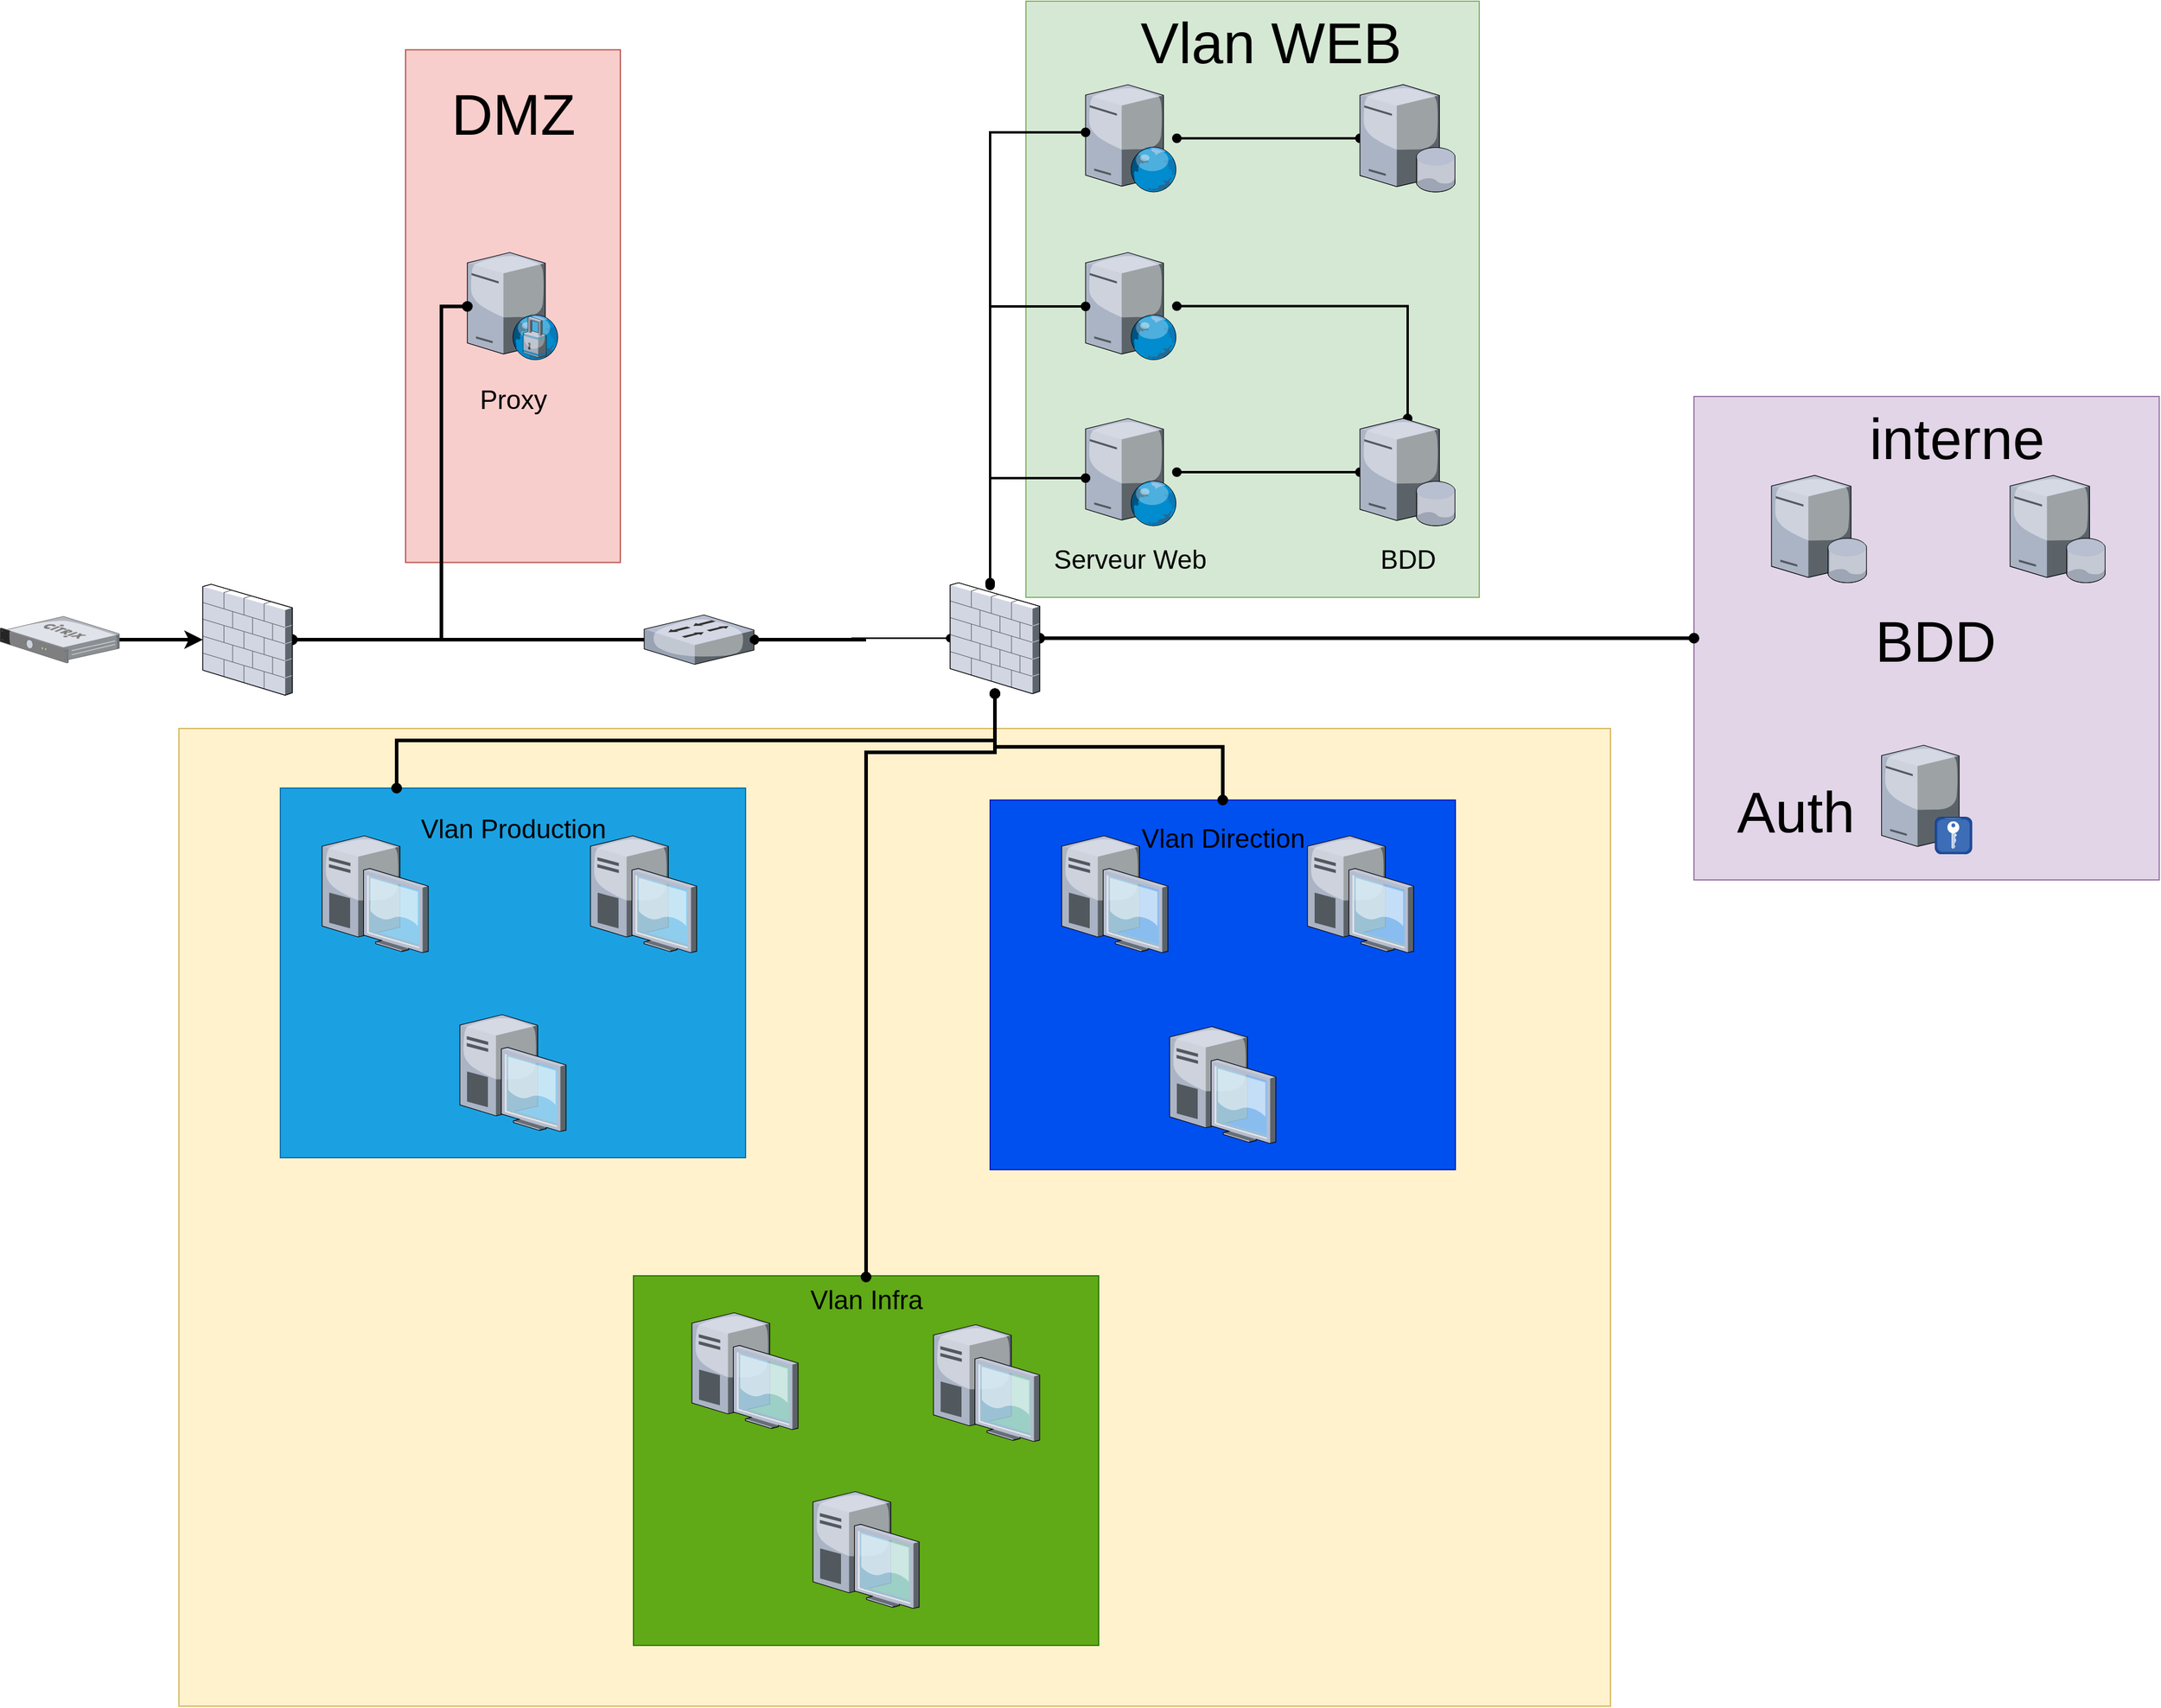 <mxfile version="27.1.4">
  <diagram name="Page-1" id="e3a06f82-3646-2815-327d-82caf3d4e204">
    <mxGraphModel dx="2246" dy="1246" grid="1" gridSize="10" guides="1" tooltips="1" connect="1" arrows="1" fold="1" page="1" pageScale="1.5" pageWidth="1169" pageHeight="826" background="none" math="0" shadow="0">
      <root>
        <mxCell id="0" style=";html=1;" />
        <mxCell id="1" style=";html=1;" parent="0" />
        <mxCell id="G7mKwoqyibiptU6a-YLv-54" value="" style="rounded=0;whiteSpace=wrap;html=1;fillColor=#fff2cc;strokeColor=#d6b656;" vertex="1" parent="1">
          <mxGeometry x="280" y="780" width="1200" height="820" as="geometry" />
        </mxCell>
        <mxCell id="G7mKwoqyibiptU6a-YLv-22" value="" style="rounded=0;whiteSpace=wrap;html=1;fillColor=#d5e8d4;strokeColor=#82b366;" vertex="1" parent="1">
          <mxGeometry x="990" y="170" width="380" height="500" as="geometry" />
        </mxCell>
        <mxCell id="G7mKwoqyibiptU6a-YLv-2" value="" style="rounded=0;whiteSpace=wrap;html=1;fillColor=#f8cecc;strokeColor=#b85450;" vertex="1" parent="1">
          <mxGeometry x="470" y="210.75" width="180" height="430" as="geometry" />
        </mxCell>
        <mxCell id="G7mKwoqyibiptU6a-YLv-3" value="DMZ" style="text;html=1;align=center;verticalAlign=middle;resizable=0;points=[];autosize=1;strokeColor=none;fillColor=none;fontSize=48;" vertex="1" parent="1">
          <mxGeometry x="495" y="230" width="130" height="70" as="geometry" />
        </mxCell>
        <mxCell id="G7mKwoqyibiptU6a-YLv-5" value="" style="verticalLabelPosition=bottom;sketch=0;aspect=fixed;html=1;verticalAlign=top;strokeColor=none;align=center;outlineConnect=0;shape=mxgraph.citrix.proxy_server;" vertex="1" parent="1">
          <mxGeometry x="521.75" y="380.75" width="76.5" height="90" as="geometry" />
        </mxCell>
        <mxCell id="G7mKwoqyibiptU6a-YLv-19" style="edgeStyle=orthogonalEdgeStyle;rounded=0;orthogonalLoop=1;jettySize=auto;html=1;strokeWidth=2;startArrow=oval;startFill=1;endArrow=oval;endFill=1;" edge="1" parent="1" source="G7mKwoqyibiptU6a-YLv-6" target="G7mKwoqyibiptU6a-YLv-10">
          <mxGeometry relative="1" as="geometry" />
        </mxCell>
        <mxCell id="G7mKwoqyibiptU6a-YLv-6" value="" style="verticalLabelPosition=bottom;sketch=0;aspect=fixed;html=1;verticalAlign=top;strokeColor=none;align=center;outlineConnect=0;shape=mxgraph.citrix.web_server;" vertex="1" parent="1">
          <mxGeometry x="1040" y="240" width="76.5" height="90" as="geometry" />
        </mxCell>
        <mxCell id="G7mKwoqyibiptU6a-YLv-20" style="edgeStyle=orthogonalEdgeStyle;rounded=0;orthogonalLoop=1;jettySize=auto;html=1;strokeWidth=2;startArrow=oval;startFill=1;endArrow=oval;endFill=1;" edge="1" parent="1" source="G7mKwoqyibiptU6a-YLv-7" target="G7mKwoqyibiptU6a-YLv-12">
          <mxGeometry relative="1" as="geometry" />
        </mxCell>
        <mxCell id="G7mKwoqyibiptU6a-YLv-7" value="" style="verticalLabelPosition=bottom;sketch=0;aspect=fixed;html=1;verticalAlign=top;strokeColor=none;align=center;outlineConnect=0;shape=mxgraph.citrix.web_server;" vertex="1" parent="1">
          <mxGeometry x="1040" y="380.75" width="76.5" height="90" as="geometry" />
        </mxCell>
        <mxCell id="G7mKwoqyibiptU6a-YLv-21" style="edgeStyle=orthogonalEdgeStyle;rounded=0;orthogonalLoop=1;jettySize=auto;html=1;strokeWidth=2;startArrow=oval;startFill=1;endArrow=oval;endFill=1;" edge="1" parent="1" source="G7mKwoqyibiptU6a-YLv-8" target="G7mKwoqyibiptU6a-YLv-12">
          <mxGeometry relative="1" as="geometry" />
        </mxCell>
        <mxCell id="G7mKwoqyibiptU6a-YLv-8" value="" style="verticalLabelPosition=bottom;sketch=0;aspect=fixed;html=1;verticalAlign=top;strokeColor=none;align=center;outlineConnect=0;shape=mxgraph.citrix.web_server;" vertex="1" parent="1">
          <mxGeometry x="1040" y="520" width="76.5" height="90" as="geometry" />
        </mxCell>
        <mxCell id="G7mKwoqyibiptU6a-YLv-16" style="edgeStyle=orthogonalEdgeStyle;rounded=0;orthogonalLoop=1;jettySize=auto;html=1;strokeWidth=2;startArrow=oval;startFill=1;endArrow=oval;endFill=1;" edge="1" parent="1" source="G7mKwoqyibiptU6a-YLv-69" target="G7mKwoqyibiptU6a-YLv-7">
          <mxGeometry relative="1" as="geometry">
            <mxPoint x="902" y="425.762" as="sourcePoint" />
            <Array as="points">
              <mxPoint x="960" y="426" />
            </Array>
          </mxGeometry>
        </mxCell>
        <mxCell id="G7mKwoqyibiptU6a-YLv-17" style="edgeStyle=orthogonalEdgeStyle;rounded=0;orthogonalLoop=1;jettySize=auto;html=1;strokeWidth=2;startArrow=oval;startFill=1;endArrow=oval;endFill=1;" edge="1" parent="1" source="G7mKwoqyibiptU6a-YLv-69" target="G7mKwoqyibiptU6a-YLv-6">
          <mxGeometry relative="1" as="geometry">
            <mxPoint x="856.048" y="405" as="sourcePoint" />
            <Array as="points">
              <mxPoint x="960" y="280" />
            </Array>
          </mxGeometry>
        </mxCell>
        <mxCell id="G7mKwoqyibiptU6a-YLv-18" style="edgeStyle=orthogonalEdgeStyle;rounded=0;orthogonalLoop=1;jettySize=auto;html=1;strokeWidth=2;startArrow=oval;startFill=1;endArrow=oval;endFill=1;" edge="1" parent="1" target="G7mKwoqyibiptU6a-YLv-8">
          <mxGeometry relative="1" as="geometry">
            <mxPoint x="960" y="660" as="sourcePoint" />
            <Array as="points">
              <mxPoint x="960" y="570" />
            </Array>
          </mxGeometry>
        </mxCell>
        <mxCell id="G7mKwoqyibiptU6a-YLv-10" value="" style="verticalLabelPosition=bottom;sketch=0;aspect=fixed;html=1;verticalAlign=top;strokeColor=none;align=center;outlineConnect=0;shape=mxgraph.citrix.database_server;" vertex="1" parent="1">
          <mxGeometry x="1270" y="240" width="80" height="90" as="geometry" />
        </mxCell>
        <mxCell id="G7mKwoqyibiptU6a-YLv-12" value="" style="verticalLabelPosition=bottom;sketch=0;aspect=fixed;html=1;verticalAlign=top;strokeColor=none;align=center;outlineConnect=0;shape=mxgraph.citrix.database_server;" vertex="1" parent="1">
          <mxGeometry x="1270" y="520" width="80" height="90" as="geometry" />
        </mxCell>
        <mxCell id="G7mKwoqyibiptU6a-YLv-23" value="Vlan WEB" style="text;html=1;align=center;verticalAlign=middle;resizable=0;points=[];autosize=1;strokeColor=none;fillColor=none;fontSize=48;" vertex="1" parent="1">
          <mxGeometry x="1075" y="170" width="240" height="70" as="geometry" />
        </mxCell>
        <mxCell id="G7mKwoqyibiptU6a-YLv-24" value="Proxy" style="text;html=1;align=center;verticalAlign=middle;resizable=0;points=[];autosize=1;strokeColor=none;fillColor=none;fontSize=22;" vertex="1" parent="1">
          <mxGeometry x="520" y="485" width="80" height="40" as="geometry" />
        </mxCell>
        <mxCell id="G7mKwoqyibiptU6a-YLv-25" value="BDD" style="text;html=1;align=center;verticalAlign=middle;resizable=0;points=[];autosize=1;strokeColor=none;fillColor=none;fontSize=22;" vertex="1" parent="1">
          <mxGeometry x="1275" y="619" width="70" height="40" as="geometry" />
        </mxCell>
        <mxCell id="G7mKwoqyibiptU6a-YLv-26" value="Serveur Web" style="text;html=1;align=center;verticalAlign=middle;resizable=0;points=[];autosize=1;strokeColor=none;fillColor=none;fontSize=22;" vertex="1" parent="1">
          <mxGeometry x="1001.5" y="619" width="150" height="40" as="geometry" />
        </mxCell>
        <mxCell id="G7mKwoqyibiptU6a-YLv-28" style="edgeStyle=orthogonalEdgeStyle;rounded=0;orthogonalLoop=1;jettySize=auto;html=1;startArrow=oval;startFill=1;endArrow=oval;endFill=1;strokeWidth=3;" edge="1" parent="1" source="G7mKwoqyibiptU6a-YLv-27" target="G7mKwoqyibiptU6a-YLv-5">
          <mxGeometry relative="1" as="geometry">
            <Array as="points">
              <mxPoint x="500" y="706" />
              <mxPoint x="500" y="426" />
            </Array>
          </mxGeometry>
        </mxCell>
        <mxCell id="G7mKwoqyibiptU6a-YLv-36" style="edgeStyle=orthogonalEdgeStyle;rounded=0;orthogonalLoop=1;jettySize=auto;html=1;startArrow=oval;startFill=1;endArrow=oval;endFill=1;strokeWidth=3;" edge="1" parent="1" source="G7mKwoqyibiptU6a-YLv-27" target="G7mKwoqyibiptU6a-YLv-30">
          <mxGeometry relative="1" as="geometry">
            <Array as="points">
              <mxPoint x="856" y="706" />
            </Array>
          </mxGeometry>
        </mxCell>
        <mxCell id="G7mKwoqyibiptU6a-YLv-27" value="" style="verticalLabelPosition=bottom;sketch=0;aspect=fixed;html=1;verticalAlign=top;strokeColor=none;align=center;outlineConnect=0;shape=mxgraph.citrix.firewall;" vertex="1" parent="1">
          <mxGeometry x="300" y="659" width="75" height="93" as="geometry" />
        </mxCell>
        <mxCell id="G7mKwoqyibiptU6a-YLv-50" style="edgeStyle=orthogonalEdgeStyle;rounded=0;orthogonalLoop=1;jettySize=auto;html=1;strokeWidth=3;" edge="1" parent="1" source="G7mKwoqyibiptU6a-YLv-29" target="G7mKwoqyibiptU6a-YLv-27">
          <mxGeometry relative="1" as="geometry" />
        </mxCell>
        <mxCell id="G7mKwoqyibiptU6a-YLv-29" value="" style="verticalLabelPosition=bottom;sketch=0;aspect=fixed;html=1;verticalAlign=top;strokeColor=none;align=center;outlineConnect=0;shape=mxgraph.citrix.netscaler_gateway;" vertex="1" parent="1">
          <mxGeometry x="130" y="686" width="100" height="39" as="geometry" />
        </mxCell>
        <mxCell id="G7mKwoqyibiptU6a-YLv-30" value="" style="verticalLabelPosition=bottom;sketch=0;aspect=fixed;html=1;verticalAlign=top;strokeColor=none;align=center;outlineConnect=0;shape=mxgraph.citrix.switch;" vertex="1" parent="1">
          <mxGeometry x="670" y="684.75" width="92" height="41.5" as="geometry" />
        </mxCell>
        <mxCell id="G7mKwoqyibiptU6a-YLv-33" value="" style="rounded=0;whiteSpace=wrap;html=1;fillColor=#1ba1e2;fontColor=#ffffff;strokeColor=#006EAF;" vertex="1" parent="1">
          <mxGeometry x="365" y="830" width="390" height="310" as="geometry" />
        </mxCell>
        <mxCell id="G7mKwoqyibiptU6a-YLv-34" value="" style="rounded=0;whiteSpace=wrap;html=1;fillColor=#0050ef;fontColor=#ffffff;strokeColor=#001DBC;" vertex="1" parent="1">
          <mxGeometry x="960" y="840" width="390" height="310" as="geometry" />
        </mxCell>
        <mxCell id="G7mKwoqyibiptU6a-YLv-35" value="" style="rounded=0;whiteSpace=wrap;html=1;fillColor=#60a917;fontColor=#ffffff;strokeColor=#2D7600;" vertex="1" parent="1">
          <mxGeometry x="661" y="1239" width="390" height="310" as="geometry" />
        </mxCell>
        <mxCell id="G7mKwoqyibiptU6a-YLv-40" value="" style="verticalLabelPosition=bottom;sketch=0;aspect=fixed;html=1;verticalAlign=top;strokeColor=none;align=center;outlineConnect=0;shape=mxgraph.citrix.desktop;" vertex="1" parent="1">
          <mxGeometry x="400" y="870" width="89" height="98" as="geometry" />
        </mxCell>
        <mxCell id="G7mKwoqyibiptU6a-YLv-42" value="" style="verticalLabelPosition=bottom;sketch=0;aspect=fixed;html=1;verticalAlign=top;strokeColor=none;align=center;outlineConnect=0;shape=mxgraph.citrix.desktop;" vertex="1" parent="1">
          <mxGeometry x="1110.5" y="1030" width="89" height="98" as="geometry" />
        </mxCell>
        <mxCell id="G7mKwoqyibiptU6a-YLv-43" value="" style="verticalLabelPosition=bottom;sketch=0;aspect=fixed;html=1;verticalAlign=top;strokeColor=none;align=center;outlineConnect=0;shape=mxgraph.citrix.desktop;" vertex="1" parent="1">
          <mxGeometry x="1226" y="870" width="89" height="98" as="geometry" />
        </mxCell>
        <mxCell id="G7mKwoqyibiptU6a-YLv-44" value="" style="verticalLabelPosition=bottom;sketch=0;aspect=fixed;html=1;verticalAlign=top;strokeColor=none;align=center;outlineConnect=0;shape=mxgraph.citrix.desktop;" vertex="1" parent="1">
          <mxGeometry x="1020" y="870" width="89" height="98" as="geometry" />
        </mxCell>
        <mxCell id="G7mKwoqyibiptU6a-YLv-45" value="" style="verticalLabelPosition=bottom;sketch=0;aspect=fixed;html=1;verticalAlign=top;strokeColor=none;align=center;outlineConnect=0;shape=mxgraph.citrix.desktop;" vertex="1" parent="1">
          <mxGeometry x="515.5" y="1020" width="89" height="98" as="geometry" />
        </mxCell>
        <mxCell id="G7mKwoqyibiptU6a-YLv-46" value="" style="verticalLabelPosition=bottom;sketch=0;aspect=fixed;html=1;verticalAlign=top;strokeColor=none;align=center;outlineConnect=0;shape=mxgraph.citrix.desktop;" vertex="1" parent="1">
          <mxGeometry x="625" y="870" width="89" height="98" as="geometry" />
        </mxCell>
        <mxCell id="G7mKwoqyibiptU6a-YLv-47" value="" style="verticalLabelPosition=bottom;sketch=0;aspect=fixed;html=1;verticalAlign=top;strokeColor=none;align=center;outlineConnect=0;shape=mxgraph.citrix.desktop;" vertex="1" parent="1">
          <mxGeometry x="811.5" y="1420" width="89" height="98" as="geometry" />
        </mxCell>
        <mxCell id="G7mKwoqyibiptU6a-YLv-48" value="" style="verticalLabelPosition=bottom;sketch=0;aspect=fixed;html=1;verticalAlign=top;strokeColor=none;align=center;outlineConnect=0;shape=mxgraph.citrix.desktop;" vertex="1" parent="1">
          <mxGeometry x="912.5" y="1280" width="89" height="98" as="geometry" />
        </mxCell>
        <mxCell id="G7mKwoqyibiptU6a-YLv-49" value="" style="verticalLabelPosition=bottom;sketch=0;aspect=fixed;html=1;verticalAlign=top;strokeColor=none;align=center;outlineConnect=0;shape=mxgraph.citrix.desktop;" vertex="1" parent="1">
          <mxGeometry x="710" y="1270" width="89" height="98" as="geometry" />
        </mxCell>
        <mxCell id="G7mKwoqyibiptU6a-YLv-51" value="&lt;font style=&quot;font-size: 22px;&quot;&gt;Vlan Production&lt;/font&gt;" style="text;html=1;align=center;verticalAlign=middle;resizable=0;points=[];autosize=1;strokeColor=none;fillColor=none;" vertex="1" parent="1">
          <mxGeometry x="470" y="845" width="180" height="40" as="geometry" />
        </mxCell>
        <mxCell id="G7mKwoqyibiptU6a-YLv-52" value="&lt;font style=&quot;font-size: 22px;&quot;&gt;Vlan Infra&lt;/font&gt;" style="text;html=1;align=center;verticalAlign=middle;resizable=0;points=[];autosize=1;strokeColor=none;fillColor=none;" vertex="1" parent="1">
          <mxGeometry x="796" y="1240" width="120" height="40" as="geometry" />
        </mxCell>
        <mxCell id="G7mKwoqyibiptU6a-YLv-53" value="&lt;font style=&quot;font-size: 22px;&quot;&gt;Vlan Direction&lt;/font&gt;" style="text;html=1;align=center;verticalAlign=middle;resizable=0;points=[];autosize=1;strokeColor=none;fillColor=none;" vertex="1" parent="1">
          <mxGeometry x="1075" y="853" width="160" height="40" as="geometry" />
        </mxCell>
        <mxCell id="G7mKwoqyibiptU6a-YLv-55" value="" style="rounded=0;whiteSpace=wrap;html=1;fillColor=#e1d5e7;strokeColor=#9673a6;" vertex="1" parent="1">
          <mxGeometry x="1550" y="501.5" width="390" height="405.5" as="geometry" />
        </mxCell>
        <mxCell id="G7mKwoqyibiptU6a-YLv-56" value="" style="verticalLabelPosition=bottom;sketch=0;aspect=fixed;html=1;verticalAlign=top;strokeColor=none;align=center;outlineConnect=0;shape=mxgraph.citrix.database_server;" vertex="1" parent="1">
          <mxGeometry x="1815" y="567.75" width="80" height="90" as="geometry" />
        </mxCell>
        <mxCell id="G7mKwoqyibiptU6a-YLv-57" value="" style="verticalLabelPosition=bottom;sketch=0;aspect=fixed;html=1;verticalAlign=top;strokeColor=none;align=center;outlineConnect=0;shape=mxgraph.citrix.database_server;" vertex="1" parent="1">
          <mxGeometry x="1615" y="567.75" width="80" height="90" as="geometry" />
        </mxCell>
        <mxCell id="G7mKwoqyibiptU6a-YLv-61" value="" style="verticalLabelPosition=bottom;sketch=0;aspect=fixed;html=1;verticalAlign=top;strokeColor=none;align=center;outlineConnect=0;shape=mxgraph.citrix.radius_server;" vertex="1" parent="1">
          <mxGeometry x="1707.25" y="794" width="75.5" height="91" as="geometry" />
        </mxCell>
        <mxCell id="G7mKwoqyibiptU6a-YLv-74" style="edgeStyle=orthogonalEdgeStyle;rounded=0;orthogonalLoop=1;jettySize=auto;html=1;startArrow=oval;startFill=1;endArrow=oval;endFill=1;" edge="1" parent="1" source="G7mKwoqyibiptU6a-YLv-69" target="G7mKwoqyibiptU6a-YLv-30">
          <mxGeometry relative="1" as="geometry">
            <mxPoint x="1460" y="705.444" as="sourcePoint" />
          </mxGeometry>
        </mxCell>
        <mxCell id="G7mKwoqyibiptU6a-YLv-75" style="edgeStyle=orthogonalEdgeStyle;rounded=0;orthogonalLoop=1;jettySize=auto;html=1;startArrow=oval;startFill=1;endArrow=oval;endFill=1;" edge="1" parent="1" source="G7mKwoqyibiptU6a-YLv-69" target="G7mKwoqyibiptU6a-YLv-30">
          <mxGeometry relative="1" as="geometry" />
        </mxCell>
        <mxCell id="G7mKwoqyibiptU6a-YLv-76" style="edgeStyle=orthogonalEdgeStyle;rounded=0;orthogonalLoop=1;jettySize=auto;html=1;entryX=0.25;entryY=0;entryDx=0;entryDy=0;startArrow=oval;startFill=1;endArrow=oval;endFill=1;strokeWidth=3;" edge="1" parent="1" source="G7mKwoqyibiptU6a-YLv-69" target="G7mKwoqyibiptU6a-YLv-33">
          <mxGeometry relative="1" as="geometry">
            <Array as="points">
              <mxPoint x="964" y="790" />
              <mxPoint x="463" y="790" />
            </Array>
          </mxGeometry>
        </mxCell>
        <mxCell id="G7mKwoqyibiptU6a-YLv-77" style="edgeStyle=orthogonalEdgeStyle;rounded=0;orthogonalLoop=1;jettySize=auto;html=1;entryX=0.5;entryY=0;entryDx=0;entryDy=0;startArrow=oval;startFill=1;endArrow=oval;endFill=1;strokeWidth=3;" edge="1" parent="1" source="G7mKwoqyibiptU6a-YLv-69" target="G7mKwoqyibiptU6a-YLv-34">
          <mxGeometry relative="1" as="geometry">
            <mxPoint x="1140" y="750" as="targetPoint" />
          </mxGeometry>
        </mxCell>
        <mxCell id="G7mKwoqyibiptU6a-YLv-78" style="edgeStyle=orthogonalEdgeStyle;rounded=0;orthogonalLoop=1;jettySize=auto;html=1;startArrow=oval;startFill=1;endArrow=oval;endFill=1;strokeWidth=3;" edge="1" parent="1" source="G7mKwoqyibiptU6a-YLv-69" target="G7mKwoqyibiptU6a-YLv-52">
          <mxGeometry relative="1" as="geometry">
            <Array as="points">
              <mxPoint x="964" y="800" />
              <mxPoint x="856" y="800" />
            </Array>
          </mxGeometry>
        </mxCell>
        <mxCell id="G7mKwoqyibiptU6a-YLv-81" value="interne" style="text;html=1;align=center;verticalAlign=middle;resizable=0;points=[];autosize=1;strokeColor=none;fillColor=none;fontSize=48;" vertex="1" parent="1">
          <mxGeometry x="1685" y="501.5" width="170" height="70" as="geometry" />
        </mxCell>
        <mxCell id="G7mKwoqyibiptU6a-YLv-82" value="Auth" style="text;html=1;align=center;verticalAlign=middle;resizable=0;points=[];autosize=1;strokeColor=none;fillColor=none;fontSize=48;" vertex="1" parent="1">
          <mxGeometry x="1575" y="815" width="120" height="70" as="geometry" />
        </mxCell>
        <mxCell id="G7mKwoqyibiptU6a-YLv-84" style="edgeStyle=orthogonalEdgeStyle;rounded=0;orthogonalLoop=1;jettySize=auto;html=1;startArrow=oval;startFill=1;endArrow=oval;endFill=1;strokeWidth=3;" edge="1" parent="1" source="G7mKwoqyibiptU6a-YLv-69" target="G7mKwoqyibiptU6a-YLv-55">
          <mxGeometry relative="1" as="geometry" />
        </mxCell>
        <mxCell id="G7mKwoqyibiptU6a-YLv-69" value="" style="verticalLabelPosition=bottom;sketch=0;aspect=fixed;html=1;verticalAlign=top;strokeColor=none;align=center;outlineConnect=0;shape=mxgraph.citrix.firewall;" vertex="1" parent="1">
          <mxGeometry x="926.5" y="657.75" width="75" height="93" as="geometry" />
        </mxCell>
        <mxCell id="G7mKwoqyibiptU6a-YLv-85" value="&lt;span style=&quot;color: rgb(0, 0, 0); font-family: Helvetica; font-size: 48px; font-style: normal; font-variant-ligatures: normal; font-variant-caps: normal; font-weight: 400; letter-spacing: normal; orphans: 2; text-align: center; text-indent: 0px; text-transform: none; widows: 2; word-spacing: 0px; -webkit-text-stroke-width: 0px; white-space: nowrap; text-decoration-thickness: initial; text-decoration-style: initial; text-decoration-color: initial; float: none; display: inline !important;&quot;&gt;BDD&amp;nbsp;&lt;/span&gt;" style="text;whiteSpace=wrap;html=1;" vertex="1" parent="1">
          <mxGeometry x="1700" y="672" width="150" height="80" as="geometry" />
        </mxCell>
      </root>
    </mxGraphModel>
  </diagram>
</mxfile>
